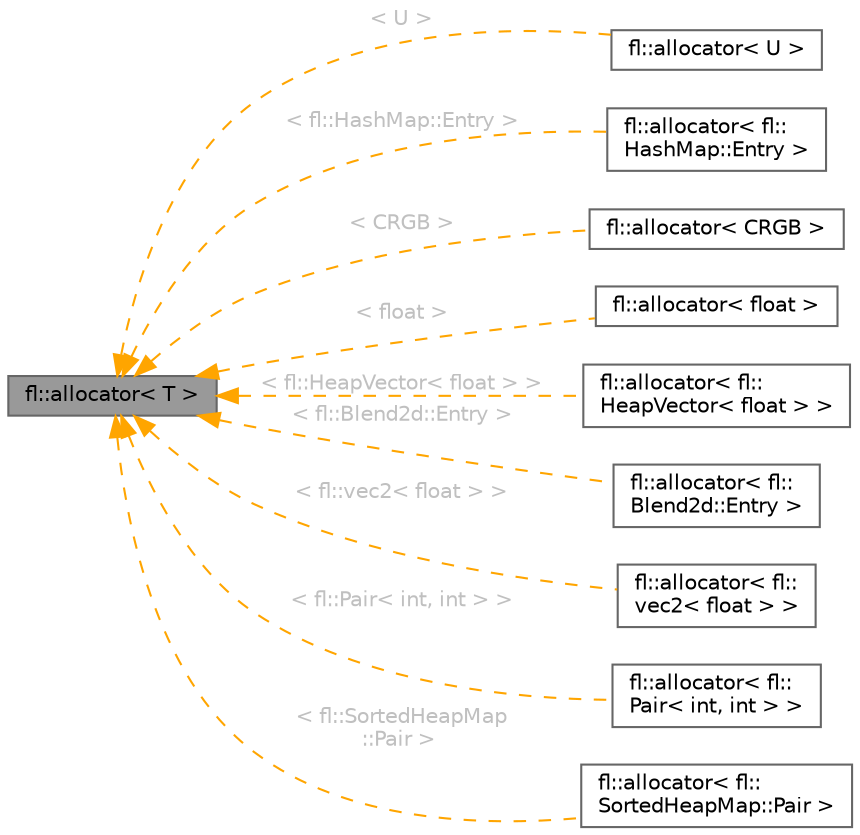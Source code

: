 digraph "fl::allocator&lt; T &gt;"
{
 // INTERACTIVE_SVG=YES
 // LATEX_PDF_SIZE
  bgcolor="transparent";
  edge [fontname=Helvetica,fontsize=10,labelfontname=Helvetica,labelfontsize=10];
  node [fontname=Helvetica,fontsize=10,shape=box,height=0.2,width=0.4];
  rankdir="LR";
  Node1 [id="Node000001",label="fl::allocator\< T \>",height=0.2,width=0.4,color="gray40", fillcolor="grey60", style="filled", fontcolor="black",tooltip=" "];
  Node1 -> Node2 [id="edge1_Node000001_Node000002",dir="back",color="orange",style="dashed",tooltip=" ",label=" \< U \>",fontcolor="grey" ];
  Node2 [id="Node000002",label="fl::allocator\< U \>",height=0.2,width=0.4,color="gray40", fillcolor="white", style="filled",URL="$d8/dcd/classfl_1_1allocator.html",tooltip=" "];
  Node1 -> Node3 [id="edge2_Node000001_Node000003",dir="back",color="orange",style="dashed",tooltip=" ",label=" \< fl::HashMap::Entry \>",fontcolor="grey" ];
  Node3 [id="Node000003",label="fl::allocator\< fl::\lHashMap::Entry \>",height=0.2,width=0.4,color="gray40", fillcolor="white", style="filled",URL="$d8/dcd/classfl_1_1allocator.html",tooltip=" "];
  Node1 -> Node4 [id="edge3_Node000001_Node000004",dir="back",color="orange",style="dashed",tooltip=" ",label=" \< CRGB \>",fontcolor="grey" ];
  Node4 [id="Node000004",label="fl::allocator\< CRGB \>",height=0.2,width=0.4,color="gray40", fillcolor="white", style="filled",URL="$d8/dcd/classfl_1_1allocator.html",tooltip=" "];
  Node1 -> Node5 [id="edge4_Node000001_Node000005",dir="back",color="orange",style="dashed",tooltip=" ",label=" \< float \>",fontcolor="grey" ];
  Node5 [id="Node000005",label="fl::allocator\< float \>",height=0.2,width=0.4,color="gray40", fillcolor="white", style="filled",URL="$d8/dcd/classfl_1_1allocator.html",tooltip=" "];
  Node1 -> Node6 [id="edge5_Node000001_Node000006",dir="back",color="orange",style="dashed",tooltip=" ",label=" \< fl::HeapVector\< float \> \>",fontcolor="grey" ];
  Node6 [id="Node000006",label="fl::allocator\< fl::\lHeapVector\< float \> \>",height=0.2,width=0.4,color="gray40", fillcolor="white", style="filled",URL="$d8/dcd/classfl_1_1allocator.html",tooltip=" "];
  Node1 -> Node7 [id="edge6_Node000001_Node000007",dir="back",color="orange",style="dashed",tooltip=" ",label=" \< fl::Blend2d::Entry \>",fontcolor="grey" ];
  Node7 [id="Node000007",label="fl::allocator\< fl::\lBlend2d::Entry \>",height=0.2,width=0.4,color="gray40", fillcolor="white", style="filled",URL="$d8/dcd/classfl_1_1allocator.html",tooltip=" "];
  Node1 -> Node8 [id="edge7_Node000001_Node000008",dir="back",color="orange",style="dashed",tooltip=" ",label=" \< fl::vec2\< float \> \>",fontcolor="grey" ];
  Node8 [id="Node000008",label="fl::allocator\< fl::\lvec2\< float \> \>",height=0.2,width=0.4,color="gray40", fillcolor="white", style="filled",URL="$d8/dcd/classfl_1_1allocator.html",tooltip=" "];
  Node1 -> Node9 [id="edge8_Node000001_Node000009",dir="back",color="orange",style="dashed",tooltip=" ",label=" \< fl::Pair\< int, int \> \>",fontcolor="grey" ];
  Node9 [id="Node000009",label="fl::allocator\< fl::\lPair\< int, int \> \>",height=0.2,width=0.4,color="gray40", fillcolor="white", style="filled",URL="$d8/dcd/classfl_1_1allocator.html",tooltip=" "];
  Node1 -> Node10 [id="edge9_Node000001_Node000010",dir="back",color="orange",style="dashed",tooltip=" ",label=" \< fl::SortedHeapMap\l::Pair \>",fontcolor="grey" ];
  Node10 [id="Node000010",label="fl::allocator\< fl::\lSortedHeapMap::Pair \>",height=0.2,width=0.4,color="gray40", fillcolor="white", style="filled",URL="$d8/dcd/classfl_1_1allocator.html",tooltip=" "];
}
